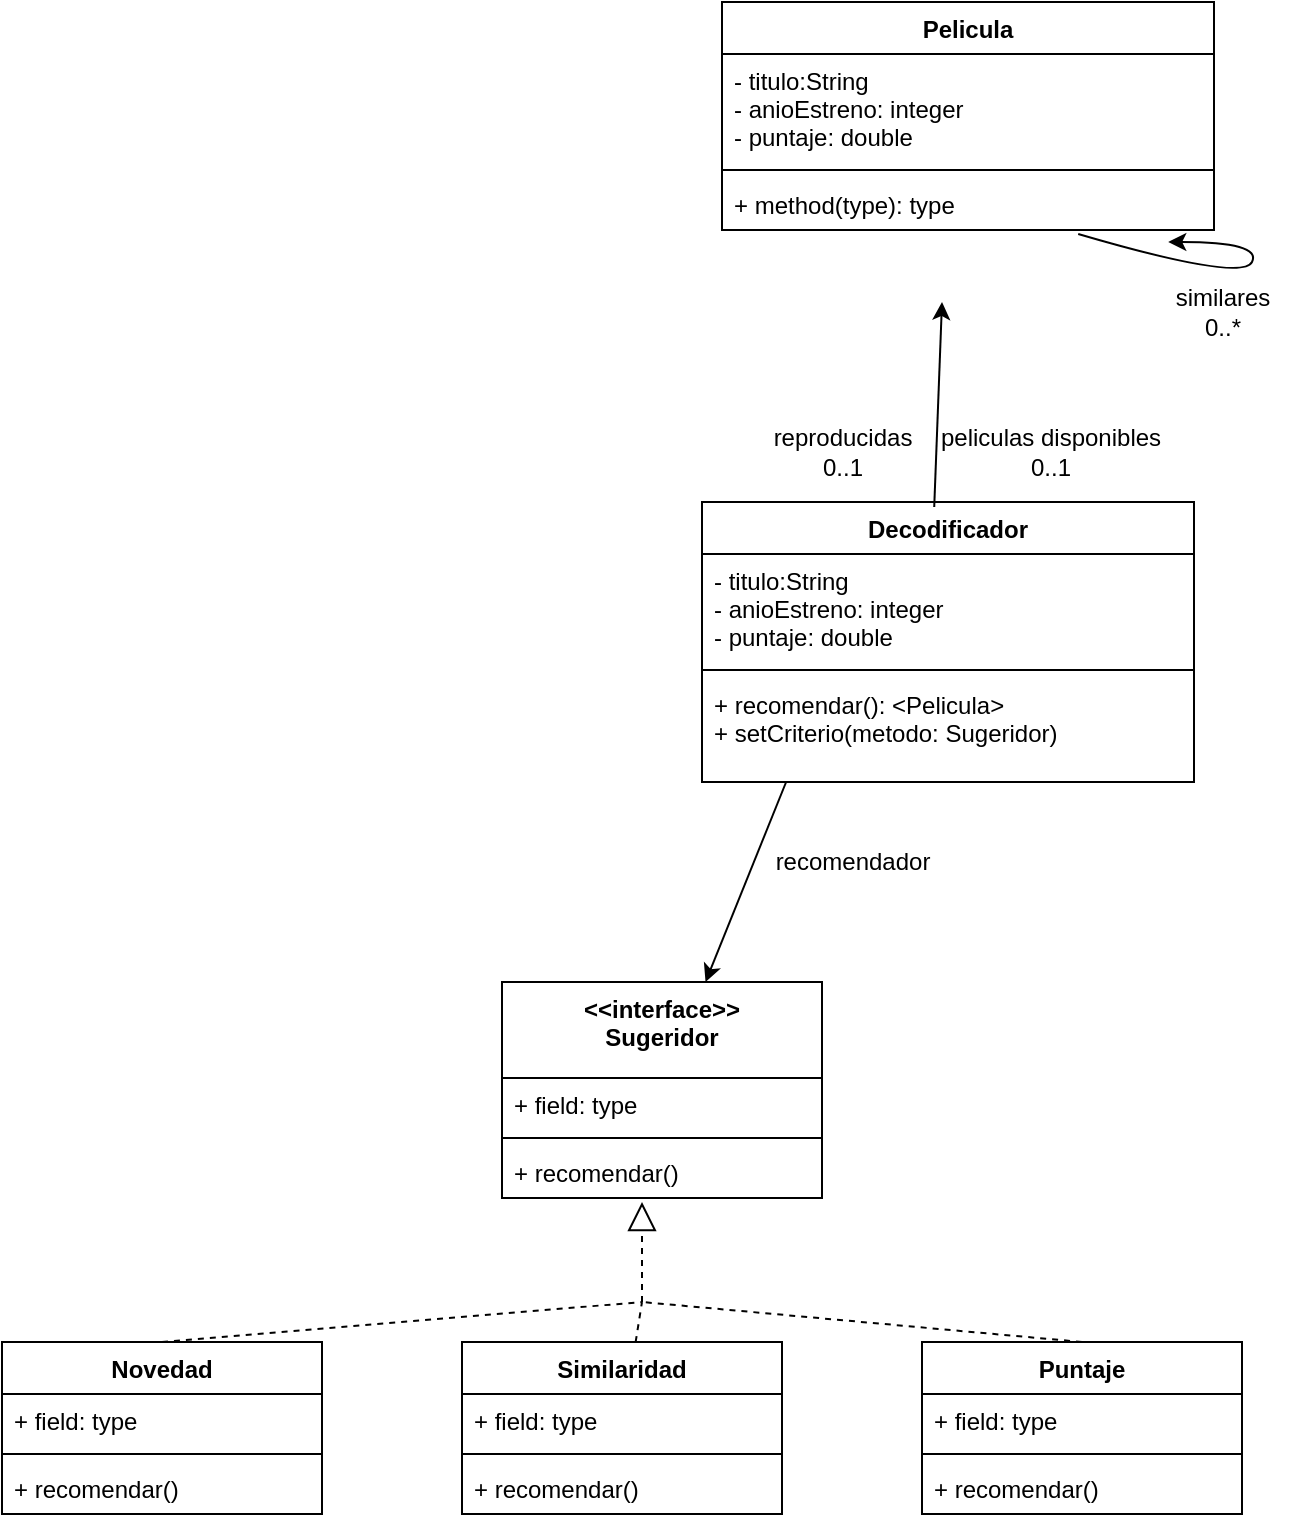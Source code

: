<mxfile version="17.4.1" type="github">
  <diagram id="h87udIRX1UEoffj4J0M0" name="Page-1">
    <mxGraphModel dx="1568" dy="752" grid="1" gridSize="10" guides="1" tooltips="1" connect="1" arrows="1" fold="1" page="1" pageScale="1" pageWidth="827" pageHeight="1169" math="0" shadow="0">
      <root>
        <mxCell id="0" />
        <mxCell id="1" parent="0" />
        <mxCell id="5vG_H_VH1CffKF7a3QQ1-1" value="Pelicula" style="swimlane;fontStyle=1;align=center;verticalAlign=top;childLayout=stackLayout;horizontal=1;startSize=26;horizontalStack=0;resizeParent=1;resizeParentMax=0;resizeLast=0;collapsible=1;marginBottom=0;" vertex="1" parent="1">
          <mxGeometry x="250" y="80" width="246" height="114" as="geometry" />
        </mxCell>
        <mxCell id="5vG_H_VH1CffKF7a3QQ1-2" value="- titulo:String&#xa;- anioEstreno: integer&#xa;- puntaje: double&#xa;" style="text;strokeColor=none;fillColor=none;align=left;verticalAlign=top;spacingLeft=4;spacingRight=4;overflow=hidden;rotatable=0;points=[[0,0.5],[1,0.5]];portConstraint=eastwest;" vertex="1" parent="5vG_H_VH1CffKF7a3QQ1-1">
          <mxGeometry y="26" width="246" height="54" as="geometry" />
        </mxCell>
        <mxCell id="5vG_H_VH1CffKF7a3QQ1-3" value="" style="line;strokeWidth=1;fillColor=none;align=left;verticalAlign=middle;spacingTop=-1;spacingLeft=3;spacingRight=3;rotatable=0;labelPosition=right;points=[];portConstraint=eastwest;" vertex="1" parent="5vG_H_VH1CffKF7a3QQ1-1">
          <mxGeometry y="80" width="246" height="8" as="geometry" />
        </mxCell>
        <mxCell id="5vG_H_VH1CffKF7a3QQ1-4" value="+ method(type): type" style="text;strokeColor=none;fillColor=none;align=left;verticalAlign=top;spacingLeft=4;spacingRight=4;overflow=hidden;rotatable=0;points=[[0,0.5],[1,0.5]];portConstraint=eastwest;" vertex="1" parent="5vG_H_VH1CffKF7a3QQ1-1">
          <mxGeometry y="88" width="246" height="26" as="geometry" />
        </mxCell>
        <mxCell id="5vG_H_VH1CffKF7a3QQ1-41" value="" style="curved=1;endArrow=classic;html=1;rounded=0;entryX=0.907;entryY=1.231;entryDx=0;entryDy=0;entryPerimeter=0;exitX=0.724;exitY=1.077;exitDx=0;exitDy=0;exitPerimeter=0;" edge="1" parent="5vG_H_VH1CffKF7a3QQ1-1" source="5vG_H_VH1CffKF7a3QQ1-4" target="5vG_H_VH1CffKF7a3QQ1-4">
          <mxGeometry width="50" height="50" relative="1" as="geometry">
            <mxPoint x="-10" y="220" as="sourcePoint" />
            <mxPoint x="40" y="170" as="targetPoint" />
            <Array as="points">
              <mxPoint x="260" y="140" />
              <mxPoint x="270" y="120" />
            </Array>
          </mxGeometry>
        </mxCell>
        <mxCell id="5vG_H_VH1CffKF7a3QQ1-5" value="Decodificador" style="swimlane;fontStyle=1;align=center;verticalAlign=top;childLayout=stackLayout;horizontal=1;startSize=26;horizontalStack=0;resizeParent=1;resizeParentMax=0;resizeLast=0;collapsible=1;marginBottom=0;" vertex="1" parent="1">
          <mxGeometry x="240" y="330" width="246" height="140" as="geometry" />
        </mxCell>
        <mxCell id="5vG_H_VH1CffKF7a3QQ1-6" value="- titulo:String&#xa;- anioEstreno: integer&#xa;- puntaje: double&#xa;" style="text;strokeColor=none;fillColor=none;align=left;verticalAlign=top;spacingLeft=4;spacingRight=4;overflow=hidden;rotatable=0;points=[[0,0.5],[1,0.5]];portConstraint=eastwest;" vertex="1" parent="5vG_H_VH1CffKF7a3QQ1-5">
          <mxGeometry y="26" width="246" height="54" as="geometry" />
        </mxCell>
        <mxCell id="5vG_H_VH1CffKF7a3QQ1-7" value="" style="line;strokeWidth=1;fillColor=none;align=left;verticalAlign=middle;spacingTop=-1;spacingLeft=3;spacingRight=3;rotatable=0;labelPosition=right;points=[];portConstraint=eastwest;" vertex="1" parent="5vG_H_VH1CffKF7a3QQ1-5">
          <mxGeometry y="80" width="246" height="8" as="geometry" />
        </mxCell>
        <mxCell id="5vG_H_VH1CffKF7a3QQ1-8" value="+ recomendar(): &lt;Pelicula&gt;&#xa;+ setCriterio(metodo: Sugeridor)" style="text;strokeColor=none;fillColor=none;align=left;verticalAlign=top;spacingLeft=4;spacingRight=4;overflow=hidden;rotatable=0;points=[[0,0.5],[1,0.5]];portConstraint=eastwest;" vertex="1" parent="5vG_H_VH1CffKF7a3QQ1-5">
          <mxGeometry y="88" width="246" height="52" as="geometry" />
        </mxCell>
        <mxCell id="5vG_H_VH1CffKF7a3QQ1-9" value="" style="endArrow=classic;html=1;rounded=0;exitX=0.472;exitY=0.018;exitDx=0;exitDy=0;exitPerimeter=0;" edge="1" parent="1" source="5vG_H_VH1CffKF7a3QQ1-5">
          <mxGeometry width="50" height="50" relative="1" as="geometry">
            <mxPoint x="340" y="420" as="sourcePoint" />
            <mxPoint x="360" y="230" as="targetPoint" />
          </mxGeometry>
        </mxCell>
        <mxCell id="5vG_H_VH1CffKF7a3QQ1-11" value="reproducidas&lt;br&gt;0..1" style="text;html=1;align=center;verticalAlign=middle;resizable=0;points=[];autosize=1;strokeColor=none;fillColor=none;" vertex="1" parent="1">
          <mxGeometry x="270" y="290" width="80" height="30" as="geometry" />
        </mxCell>
        <mxCell id="5vG_H_VH1CffKF7a3QQ1-15" value="similares&lt;br&gt;0..*" style="text;html=1;align=center;verticalAlign=middle;resizable=0;points=[];autosize=1;strokeColor=none;fillColor=none;" vertex="1" parent="1">
          <mxGeometry x="470" y="220" width="60" height="30" as="geometry" />
        </mxCell>
        <mxCell id="5vG_H_VH1CffKF7a3QQ1-16" value="&lt;&lt;interface&gt;&gt;&#xa;Sugeridor" style="swimlane;fontStyle=1;align=center;verticalAlign=top;childLayout=stackLayout;horizontal=1;startSize=48;horizontalStack=0;resizeParent=1;resizeParentMax=0;resizeLast=0;collapsible=1;marginBottom=0;" vertex="1" parent="1">
          <mxGeometry x="140" y="570" width="160" height="108" as="geometry" />
        </mxCell>
        <mxCell id="5vG_H_VH1CffKF7a3QQ1-17" value="+ field: type" style="text;strokeColor=none;fillColor=none;align=left;verticalAlign=top;spacingLeft=4;spacingRight=4;overflow=hidden;rotatable=0;points=[[0,0.5],[1,0.5]];portConstraint=eastwest;" vertex="1" parent="5vG_H_VH1CffKF7a3QQ1-16">
          <mxGeometry y="48" width="160" height="26" as="geometry" />
        </mxCell>
        <mxCell id="5vG_H_VH1CffKF7a3QQ1-18" value="" style="line;strokeWidth=1;fillColor=none;align=left;verticalAlign=middle;spacingTop=-1;spacingLeft=3;spacingRight=3;rotatable=0;labelPosition=right;points=[];portConstraint=eastwest;" vertex="1" parent="5vG_H_VH1CffKF7a3QQ1-16">
          <mxGeometry y="74" width="160" height="8" as="geometry" />
        </mxCell>
        <mxCell id="5vG_H_VH1CffKF7a3QQ1-19" value="+ recomendar()" style="text;strokeColor=none;fillColor=none;align=left;verticalAlign=top;spacingLeft=4;spacingRight=4;overflow=hidden;rotatable=0;points=[[0,0.5],[1,0.5]];portConstraint=eastwest;" vertex="1" parent="5vG_H_VH1CffKF7a3QQ1-16">
          <mxGeometry y="82" width="160" height="26" as="geometry" />
        </mxCell>
        <mxCell id="5vG_H_VH1CffKF7a3QQ1-20" value="" style="endArrow=classic;html=1;rounded=0;exitX=0.171;exitY=1;exitDx=0;exitDy=0;exitPerimeter=0;" edge="1" parent="1" source="5vG_H_VH1CffKF7a3QQ1-8" target="5vG_H_VH1CffKF7a3QQ1-16">
          <mxGeometry width="50" height="50" relative="1" as="geometry">
            <mxPoint x="210" y="400" as="sourcePoint" />
            <mxPoint x="260" y="350" as="targetPoint" />
          </mxGeometry>
        </mxCell>
        <mxCell id="5vG_H_VH1CffKF7a3QQ1-21" value="recomendador" style="text;html=1;align=center;verticalAlign=middle;resizable=0;points=[];autosize=1;strokeColor=none;fillColor=none;" vertex="1" parent="1">
          <mxGeometry x="270" y="500" width="90" height="20" as="geometry" />
        </mxCell>
        <mxCell id="5vG_H_VH1CffKF7a3QQ1-22" value="Novedad" style="swimlane;fontStyle=1;align=center;verticalAlign=top;childLayout=stackLayout;horizontal=1;startSize=26;horizontalStack=0;resizeParent=1;resizeParentMax=0;resizeLast=0;collapsible=1;marginBottom=0;" vertex="1" parent="1">
          <mxGeometry x="-110" y="750" width="160" height="86" as="geometry" />
        </mxCell>
        <mxCell id="5vG_H_VH1CffKF7a3QQ1-23" value="+ field: type" style="text;strokeColor=none;fillColor=none;align=left;verticalAlign=top;spacingLeft=4;spacingRight=4;overflow=hidden;rotatable=0;points=[[0,0.5],[1,0.5]];portConstraint=eastwest;" vertex="1" parent="5vG_H_VH1CffKF7a3QQ1-22">
          <mxGeometry y="26" width="160" height="26" as="geometry" />
        </mxCell>
        <mxCell id="5vG_H_VH1CffKF7a3QQ1-24" value="" style="line;strokeWidth=1;fillColor=none;align=left;verticalAlign=middle;spacingTop=-1;spacingLeft=3;spacingRight=3;rotatable=0;labelPosition=right;points=[];portConstraint=eastwest;" vertex="1" parent="5vG_H_VH1CffKF7a3QQ1-22">
          <mxGeometry y="52" width="160" height="8" as="geometry" />
        </mxCell>
        <mxCell id="5vG_H_VH1CffKF7a3QQ1-25" value="+ recomendar()" style="text;strokeColor=none;fillColor=none;align=left;verticalAlign=top;spacingLeft=4;spacingRight=4;overflow=hidden;rotatable=0;points=[[0,0.5],[1,0.5]];portConstraint=eastwest;" vertex="1" parent="5vG_H_VH1CffKF7a3QQ1-22">
          <mxGeometry y="60" width="160" height="26" as="geometry" />
        </mxCell>
        <mxCell id="5vG_H_VH1CffKF7a3QQ1-26" value="Similaridad" style="swimlane;fontStyle=1;align=center;verticalAlign=top;childLayout=stackLayout;horizontal=1;startSize=26;horizontalStack=0;resizeParent=1;resizeParentMax=0;resizeLast=0;collapsible=1;marginBottom=0;" vertex="1" parent="1">
          <mxGeometry x="120" y="750" width="160" height="86" as="geometry" />
        </mxCell>
        <mxCell id="5vG_H_VH1CffKF7a3QQ1-27" value="+ field: type" style="text;strokeColor=none;fillColor=none;align=left;verticalAlign=top;spacingLeft=4;spacingRight=4;overflow=hidden;rotatable=0;points=[[0,0.5],[1,0.5]];portConstraint=eastwest;" vertex="1" parent="5vG_H_VH1CffKF7a3QQ1-26">
          <mxGeometry y="26" width="160" height="26" as="geometry" />
        </mxCell>
        <mxCell id="5vG_H_VH1CffKF7a3QQ1-28" value="" style="line;strokeWidth=1;fillColor=none;align=left;verticalAlign=middle;spacingTop=-1;spacingLeft=3;spacingRight=3;rotatable=0;labelPosition=right;points=[];portConstraint=eastwest;" vertex="1" parent="5vG_H_VH1CffKF7a3QQ1-26">
          <mxGeometry y="52" width="160" height="8" as="geometry" />
        </mxCell>
        <mxCell id="5vG_H_VH1CffKF7a3QQ1-29" value="+ recomendar()" style="text;strokeColor=none;fillColor=none;align=left;verticalAlign=top;spacingLeft=4;spacingRight=4;overflow=hidden;rotatable=0;points=[[0,0.5],[1,0.5]];portConstraint=eastwest;" vertex="1" parent="5vG_H_VH1CffKF7a3QQ1-26">
          <mxGeometry y="60" width="160" height="26" as="geometry" />
        </mxCell>
        <mxCell id="5vG_H_VH1CffKF7a3QQ1-30" value="Puntaje" style="swimlane;fontStyle=1;align=center;verticalAlign=top;childLayout=stackLayout;horizontal=1;startSize=26;horizontalStack=0;resizeParent=1;resizeParentMax=0;resizeLast=0;collapsible=1;marginBottom=0;" vertex="1" parent="1">
          <mxGeometry x="350" y="750" width="160" height="86" as="geometry" />
        </mxCell>
        <mxCell id="5vG_H_VH1CffKF7a3QQ1-31" value="+ field: type" style="text;strokeColor=none;fillColor=none;align=left;verticalAlign=top;spacingLeft=4;spacingRight=4;overflow=hidden;rotatable=0;points=[[0,0.5],[1,0.5]];portConstraint=eastwest;" vertex="1" parent="5vG_H_VH1CffKF7a3QQ1-30">
          <mxGeometry y="26" width="160" height="26" as="geometry" />
        </mxCell>
        <mxCell id="5vG_H_VH1CffKF7a3QQ1-32" value="" style="line;strokeWidth=1;fillColor=none;align=left;verticalAlign=middle;spacingTop=-1;spacingLeft=3;spacingRight=3;rotatable=0;labelPosition=right;points=[];portConstraint=eastwest;" vertex="1" parent="5vG_H_VH1CffKF7a3QQ1-30">
          <mxGeometry y="52" width="160" height="8" as="geometry" />
        </mxCell>
        <mxCell id="5vG_H_VH1CffKF7a3QQ1-33" value="+ recomendar()" style="text;strokeColor=none;fillColor=none;align=left;verticalAlign=top;spacingLeft=4;spacingRight=4;overflow=hidden;rotatable=0;points=[[0,0.5],[1,0.5]];portConstraint=eastwest;" vertex="1" parent="5vG_H_VH1CffKF7a3QQ1-30">
          <mxGeometry y="60" width="160" height="26" as="geometry" />
        </mxCell>
        <mxCell id="5vG_H_VH1CffKF7a3QQ1-36" value="" style="endArrow=block;dashed=1;endFill=0;endSize=12;html=1;rounded=0;" edge="1" parent="1">
          <mxGeometry width="160" relative="1" as="geometry">
            <mxPoint x="210" y="730" as="sourcePoint" />
            <mxPoint x="210" y="680" as="targetPoint" />
          </mxGeometry>
        </mxCell>
        <mxCell id="5vG_H_VH1CffKF7a3QQ1-37" value="" style="endArrow=none;dashed=1;html=1;rounded=0;exitX=0.5;exitY=0;exitDx=0;exitDy=0;" edge="1" parent="1" source="5vG_H_VH1CffKF7a3QQ1-22">
          <mxGeometry width="50" height="50" relative="1" as="geometry">
            <mxPoint x="210" y="500" as="sourcePoint" />
            <mxPoint x="210" y="730" as="targetPoint" />
          </mxGeometry>
        </mxCell>
        <mxCell id="5vG_H_VH1CffKF7a3QQ1-38" value="" style="endArrow=none;dashed=1;html=1;rounded=0;" edge="1" parent="1" source="5vG_H_VH1CffKF7a3QQ1-26">
          <mxGeometry width="50" height="50" relative="1" as="geometry">
            <mxPoint x="-20" y="760" as="sourcePoint" />
            <mxPoint x="210" y="730" as="targetPoint" />
          </mxGeometry>
        </mxCell>
        <mxCell id="5vG_H_VH1CffKF7a3QQ1-39" value="" style="endArrow=none;dashed=1;html=1;rounded=0;exitX=0.5;exitY=0;exitDx=0;exitDy=0;" edge="1" parent="1" source="5vG_H_VH1CffKF7a3QQ1-30">
          <mxGeometry width="50" height="50" relative="1" as="geometry">
            <mxPoint x="216.825" y="760" as="sourcePoint" />
            <mxPoint x="210" y="730" as="targetPoint" />
          </mxGeometry>
        </mxCell>
        <mxCell id="5vG_H_VH1CffKF7a3QQ1-10" value="peliculas disponibles&lt;br&gt;0..1" style="text;html=1;align=center;verticalAlign=middle;resizable=0;points=[];autosize=1;strokeColor=none;fillColor=none;" vertex="1" parent="1">
          <mxGeometry x="291" y="290" width="246" height="30" as="geometry" />
        </mxCell>
      </root>
    </mxGraphModel>
  </diagram>
</mxfile>
